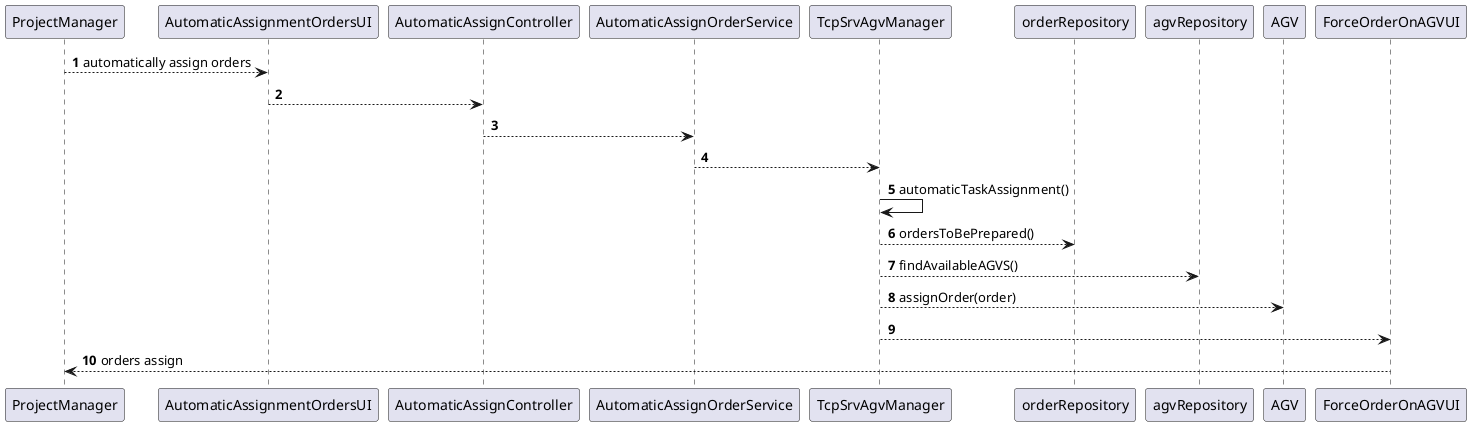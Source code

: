 @startuml

autonumber

ProjectManager --> AutomaticAssignmentOrdersUI : automatically assign orders
AutomaticAssignmentOrdersUI --> AutomaticAssignController :
AutomaticAssignController --> AutomaticAssignOrderService
AutomaticAssignOrderService --> TcpSrvAgvManager
TcpSrvAgvManager -> TcpSrvAgvManager : automaticTaskAssignment()
TcpSrvAgvManager --> orderRepository : ordersToBePrepared()
TcpSrvAgvManager --> agvRepository : findAvailableAGVS()
TcpSrvAgvManager --> AGV : assignOrder(order)
TcpSrvAgvManager --> ForceOrderOnAGVUI
ForceOrderOnAGVUI --> ProjectManager : orders assign


@enduml